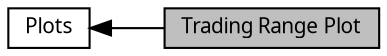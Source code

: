 digraph "Trading Range Plot"
{
  bgcolor="transparent";
  edge [fontname="Lucinda Grande",fontsize="10",labelfontname="Lucinda Grande",labelfontsize="10"];
  node [fontname="Lucinda Grande",fontsize="10",shape=box];
  rankdir=LR;
  Node1 [label="Trading Range Plot",height=0.2,width=0.4,color="black", fillcolor="grey75", style="filled", fontcolor="black",tooltip="Trading range plot properties that can be animated using Core Animation."];
  Node2 [label="Plots",height=0.2,width=0.4,color="black",URL="$group__plot_animation.html",tooltip="Plot properties that can be animated using Core Animation."];
  Node2->Node1 [shape=plaintext, dir="back", style="solid"];
}
